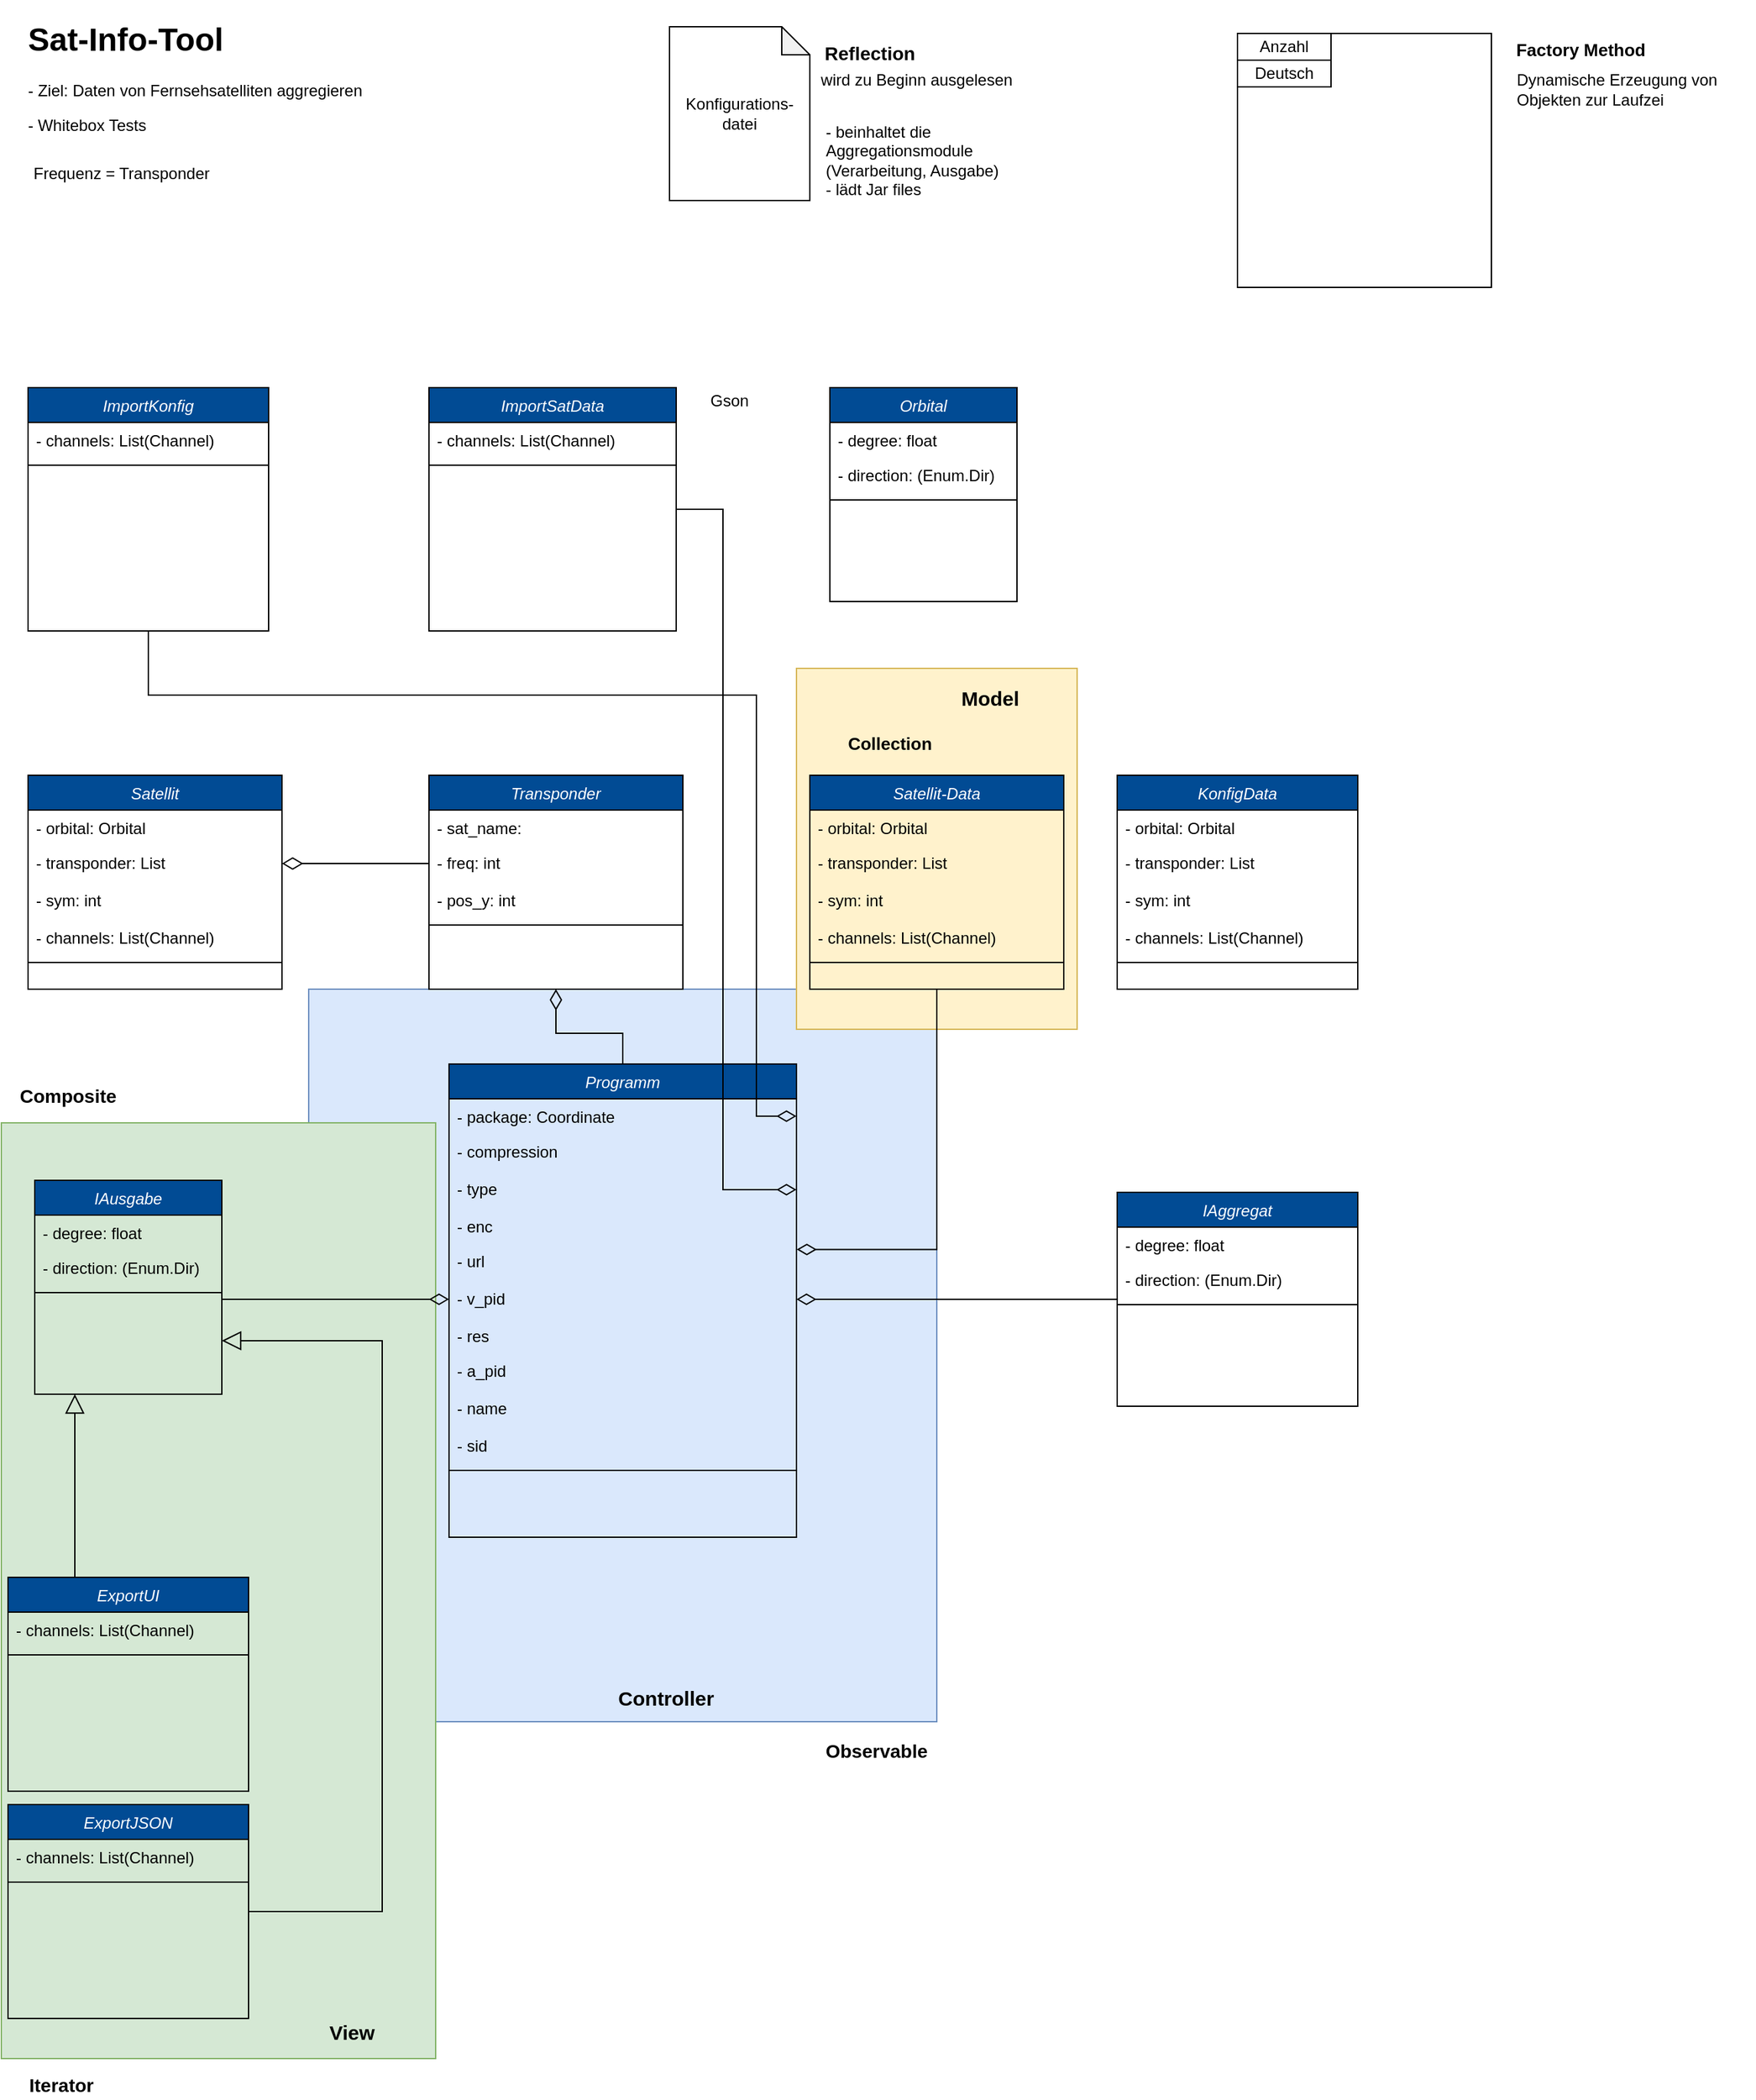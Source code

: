 <mxfile version="14.4.3" type="device"><diagram id="C5RBs43oDa-KdzZeNtuy" name="Page-1"><mxGraphModel dx="2610" dy="3141" grid="1" gridSize="10" guides="1" tooltips="1" connect="1" arrows="1" fold="1" page="1" pageScale="1" pageWidth="827" pageHeight="1169" math="0" shadow="0"><root><mxCell id="WIyWlLk6GJQsqaUBKTNV-0"/><mxCell id="WIyWlLk6GJQsqaUBKTNV-1" parent="WIyWlLk6GJQsqaUBKTNV-0"/><mxCell id="5EhgSViDijIw2TfNOG9T-27" value="" style="rounded=0;whiteSpace=wrap;html=1;fillColor=#dae8fc;strokeColor=#6c8ebf;" parent="WIyWlLk6GJQsqaUBKTNV-1" vertex="1"><mxGeometry x="1075" y="-400" width="470" height="548" as="geometry"/></mxCell><mxCell id="5EhgSViDijIw2TfNOG9T-25" value="" style="rounded=0;whiteSpace=wrap;html=1;fillColor=#fff2cc;strokeColor=#d6b656;" parent="WIyWlLk6GJQsqaUBKTNV-1" vertex="1"><mxGeometry x="1440" y="-640" width="210" height="270" as="geometry"/></mxCell><mxCell id="5EhgSViDijIw2TfNOG9T-23" value="" style="rounded=0;whiteSpace=wrap;html=1;fillColor=#d5e8d4;strokeColor=#82b366;" parent="WIyWlLk6GJQsqaUBKTNV-1" vertex="1"><mxGeometry x="845" y="-300" width="325" height="700" as="geometry"/></mxCell><mxCell id="1yaCcaEFjF434vhPgPQW-25" style="edgeStyle=orthogonalEdgeStyle;rounded=0;orthogonalLoop=1;jettySize=auto;html=1;exitX=0.5;exitY=0;exitDx=0;exitDy=0;entryX=0.5;entryY=1;entryDx=0;entryDy=0;endArrow=diamondThin;endFill=0;endSize=13;strokeWidth=1;" parent="WIyWlLk6GJQsqaUBKTNV-1" source="VDKIruvpdVJVuMx0rwyU-161" target="1yaCcaEFjF434vhPgPQW-9" edge="1"><mxGeometry relative="1" as="geometry"/></mxCell><mxCell id="VDKIruvpdVJVuMx0rwyU-161" value="Programm" style="swimlane;fontStyle=2;align=center;verticalAlign=top;childLayout=stackLayout;horizontal=1;startSize=26;horizontalStack=0;resizeParent=1;resizeLast=0;collapsible=1;marginBottom=0;rounded=0;shadow=0;strokeWidth=1;fillColor=#014B94;fontColor=#FFFFFF;" parent="WIyWlLk6GJQsqaUBKTNV-1" vertex="1"><mxGeometry x="1180" y="-344" width="260" height="354" as="geometry"><mxRectangle x="230" y="140" width="160" height="26" as="alternateBounds"/></mxGeometry></mxCell><mxCell id="VDKIruvpdVJVuMx0rwyU-162" value="- package: Coordinate" style="text;align=left;verticalAlign=top;spacingLeft=4;spacingRight=4;overflow=hidden;rotatable=0;points=[[0,0.5],[1,0.5]];portConstraint=eastwest;" parent="VDKIruvpdVJVuMx0rwyU-161" vertex="1"><mxGeometry y="26" width="260" height="26" as="geometry"/></mxCell><mxCell id="VDKIruvpdVJVuMx0rwyU-163" value="- compression" style="text;align=left;verticalAlign=top;spacingLeft=4;spacingRight=4;overflow=hidden;rotatable=0;points=[[0,0.5],[1,0.5]];portConstraint=eastwest;rounded=0;shadow=0;html=0;" parent="VDKIruvpdVJVuMx0rwyU-161" vertex="1"><mxGeometry y="52" width="260" height="28" as="geometry"/></mxCell><mxCell id="VDKIruvpdVJVuMx0rwyU-164" value="- type" style="text;align=left;verticalAlign=top;spacingLeft=4;spacingRight=4;overflow=hidden;rotatable=0;points=[[0,0.5],[1,0.5]];portConstraint=eastwest;rounded=0;shadow=0;html=0;" parent="VDKIruvpdVJVuMx0rwyU-161" vertex="1"><mxGeometry y="80" width="260" height="28" as="geometry"/></mxCell><mxCell id="1yaCcaEFjF434vhPgPQW-17" value="- enc" style="text;align=left;verticalAlign=top;spacingLeft=4;spacingRight=4;overflow=hidden;rotatable=0;points=[[0,0.5],[1,0.5]];portConstraint=eastwest;" parent="VDKIruvpdVJVuMx0rwyU-161" vertex="1"><mxGeometry y="108" width="260" height="26" as="geometry"/></mxCell><mxCell id="1yaCcaEFjF434vhPgPQW-19" value="- url" style="text;align=left;verticalAlign=top;spacingLeft=4;spacingRight=4;overflow=hidden;rotatable=0;points=[[0,0.5],[1,0.5]];portConstraint=eastwest;rounded=0;shadow=0;html=0;" parent="VDKIruvpdVJVuMx0rwyU-161" vertex="1"><mxGeometry y="134" width="260" height="28" as="geometry"/></mxCell><mxCell id="1yaCcaEFjF434vhPgPQW-18" value="- v_pid" style="text;align=left;verticalAlign=top;spacingLeft=4;spacingRight=4;overflow=hidden;rotatable=0;points=[[0,0.5],[1,0.5]];portConstraint=eastwest;rounded=0;shadow=0;html=0;" parent="VDKIruvpdVJVuMx0rwyU-161" vertex="1"><mxGeometry y="162" width="260" height="28" as="geometry"/></mxCell><mxCell id="1yaCcaEFjF434vhPgPQW-20" value="- res" style="text;align=left;verticalAlign=top;spacingLeft=4;spacingRight=4;overflow=hidden;rotatable=0;points=[[0,0.5],[1,0.5]];portConstraint=eastwest;" parent="VDKIruvpdVJVuMx0rwyU-161" vertex="1"><mxGeometry y="190" width="260" height="26" as="geometry"/></mxCell><mxCell id="1yaCcaEFjF434vhPgPQW-21" value="- a_pid" style="text;align=left;verticalAlign=top;spacingLeft=4;spacingRight=4;overflow=hidden;rotatable=0;points=[[0,0.5],[1,0.5]];portConstraint=eastwest;rounded=0;shadow=0;html=0;" parent="VDKIruvpdVJVuMx0rwyU-161" vertex="1"><mxGeometry y="216" width="260" height="28" as="geometry"/></mxCell><mxCell id="1yaCcaEFjF434vhPgPQW-22" value="- name" style="text;align=left;verticalAlign=top;spacingLeft=4;spacingRight=4;overflow=hidden;rotatable=0;points=[[0,0.5],[1,0.5]];portConstraint=eastwest;rounded=0;shadow=0;html=0;" parent="VDKIruvpdVJVuMx0rwyU-161" vertex="1"><mxGeometry y="244" width="260" height="28" as="geometry"/></mxCell><mxCell id="1yaCcaEFjF434vhPgPQW-23" value="- sid" style="text;align=left;verticalAlign=top;spacingLeft=4;spacingRight=4;overflow=hidden;rotatable=0;points=[[0,0.5],[1,0.5]];portConstraint=eastwest;rounded=0;shadow=0;html=0;" parent="VDKIruvpdVJVuMx0rwyU-161" vertex="1"><mxGeometry y="272" width="260" height="28" as="geometry"/></mxCell><mxCell id="VDKIruvpdVJVuMx0rwyU-165" value="" style="line;html=1;strokeWidth=1;align=left;verticalAlign=middle;spacingTop=-1;spacingLeft=3;spacingRight=3;rotatable=0;labelPosition=right;points=[];portConstraint=eastwest;" parent="VDKIruvpdVJVuMx0rwyU-161" vertex="1"><mxGeometry y="300" width="260" height="8" as="geometry"/></mxCell><mxCell id="VDKIruvpdVJVuMx0rwyU-167" value="Satellit" style="swimlane;fontStyle=2;align=center;verticalAlign=top;childLayout=stackLayout;horizontal=1;startSize=26;horizontalStack=0;resizeParent=1;resizeLast=0;collapsible=1;marginBottom=0;rounded=0;shadow=0;strokeWidth=1;fillColor=#014B94;fontColor=#FFFFFF;" parent="WIyWlLk6GJQsqaUBKTNV-1" vertex="1"><mxGeometry x="865" y="-560" width="190" height="160" as="geometry"><mxRectangle x="230" y="140" width="160" height="26" as="alternateBounds"/></mxGeometry></mxCell><mxCell id="VDKIruvpdVJVuMx0rwyU-168" value="- orbital: Orbital" style="text;align=left;verticalAlign=top;spacingLeft=4;spacingRight=4;overflow=hidden;rotatable=0;points=[[0,0.5],[1,0.5]];portConstraint=eastwest;" parent="VDKIruvpdVJVuMx0rwyU-167" vertex="1"><mxGeometry y="26" width="190" height="26" as="geometry"/></mxCell><mxCell id="VDKIruvpdVJVuMx0rwyU-169" value="- transponder: List" style="text;align=left;verticalAlign=top;spacingLeft=4;spacingRight=4;overflow=hidden;rotatable=0;points=[[0,0.5],[1,0.5]];portConstraint=eastwest;rounded=0;shadow=0;html=0;" parent="VDKIruvpdVJVuMx0rwyU-167" vertex="1"><mxGeometry y="52" width="190" height="28" as="geometry"/></mxCell><mxCell id="VDKIruvpdVJVuMx0rwyU-170" value="- sym: int" style="text;align=left;verticalAlign=top;spacingLeft=4;spacingRight=4;overflow=hidden;rotatable=0;points=[[0,0.5],[1,0.5]];portConstraint=eastwest;rounded=0;shadow=0;html=0;" parent="VDKIruvpdVJVuMx0rwyU-167" vertex="1"><mxGeometry y="80" width="190" height="28" as="geometry"/></mxCell><mxCell id="1yaCcaEFjF434vhPgPQW-2" value="- channels: List(Channel)" style="text;align=left;verticalAlign=top;spacingLeft=4;spacingRight=4;overflow=hidden;rotatable=0;points=[[0,0.5],[1,0.5]];portConstraint=eastwest;rounded=0;shadow=0;html=0;" parent="VDKIruvpdVJVuMx0rwyU-167" vertex="1"><mxGeometry y="108" width="190" height="28" as="geometry"/></mxCell><mxCell id="VDKIruvpdVJVuMx0rwyU-171" value="" style="line;html=1;strokeWidth=1;align=left;verticalAlign=middle;spacingTop=-1;spacingLeft=3;spacingRight=3;rotatable=0;labelPosition=right;points=[];portConstraint=eastwest;" parent="VDKIruvpdVJVuMx0rwyU-167" vertex="1"><mxGeometry y="136" width="190" height="8" as="geometry"/></mxCell><mxCell id="1yaCcaEFjF434vhPgPQW-1" value="&lt;h1&gt;Sat-Info-Tool&lt;/h1&gt;&lt;p&gt;- Ziel: Daten von Fernsehsatelliten aggregieren&lt;/p&gt;&lt;p&gt;- Whitebox Tests&lt;/p&gt;" style="text;html=1;strokeColor=none;fillColor=none;spacing=5;spacingTop=-20;whiteSpace=wrap;overflow=hidden;rounded=0;" parent="WIyWlLk6GJQsqaUBKTNV-1" vertex="1"><mxGeometry x="860" y="-1130" width="260" height="120" as="geometry"/></mxCell><mxCell id="1yaCcaEFjF434vhPgPQW-3" value="Orbital" style="swimlane;fontStyle=2;align=center;verticalAlign=top;childLayout=stackLayout;horizontal=1;startSize=26;horizontalStack=0;resizeParent=1;resizeLast=0;collapsible=1;marginBottom=0;rounded=0;shadow=0;strokeWidth=1;fillColor=#014B94;fontColor=#FFFFFF;" parent="WIyWlLk6GJQsqaUBKTNV-1" vertex="1"><mxGeometry x="1465" y="-850" width="140" height="160" as="geometry"><mxRectangle x="230" y="140" width="160" height="26" as="alternateBounds"/></mxGeometry></mxCell><mxCell id="1yaCcaEFjF434vhPgPQW-4" value="- degree: float" style="text;align=left;verticalAlign=top;spacingLeft=4;spacingRight=4;overflow=hidden;rotatable=0;points=[[0,0.5],[1,0.5]];portConstraint=eastwest;" parent="1yaCcaEFjF434vhPgPQW-3" vertex="1"><mxGeometry y="26" width="140" height="26" as="geometry"/></mxCell><mxCell id="1yaCcaEFjF434vhPgPQW-5" value="- direction: (Enum.Dir)" style="text;align=left;verticalAlign=top;spacingLeft=4;spacingRight=4;overflow=hidden;rotatable=0;points=[[0,0.5],[1,0.5]];portConstraint=eastwest;rounded=0;shadow=0;html=0;" parent="1yaCcaEFjF434vhPgPQW-3" vertex="1"><mxGeometry y="52" width="140" height="28" as="geometry"/></mxCell><mxCell id="1yaCcaEFjF434vhPgPQW-8" value="" style="line;html=1;strokeWidth=1;align=left;verticalAlign=middle;spacingTop=-1;spacingLeft=3;spacingRight=3;rotatable=0;labelPosition=right;points=[];portConstraint=eastwest;" parent="1yaCcaEFjF434vhPgPQW-3" vertex="1"><mxGeometry y="80" width="140" height="8" as="geometry"/></mxCell><mxCell id="1yaCcaEFjF434vhPgPQW-9" value="Transponder" style="swimlane;fontStyle=2;align=center;verticalAlign=top;childLayout=stackLayout;horizontal=1;startSize=26;horizontalStack=0;resizeParent=1;resizeLast=0;collapsible=1;marginBottom=0;rounded=0;shadow=0;strokeWidth=1;fillColor=#014B94;fontColor=#FFFFFF;" parent="WIyWlLk6GJQsqaUBKTNV-1" vertex="1"><mxGeometry x="1165" y="-560" width="190" height="160" as="geometry"><mxRectangle x="230" y="140" width="160" height="26" as="alternateBounds"/></mxGeometry></mxCell><mxCell id="1yaCcaEFjF434vhPgPQW-10" value="- sat_name:" style="text;align=left;verticalAlign=top;spacingLeft=4;spacingRight=4;overflow=hidden;rotatable=0;points=[[0,0.5],[1,0.5]];portConstraint=eastwest;" parent="1yaCcaEFjF434vhPgPQW-9" vertex="1"><mxGeometry y="26" width="190" height="26" as="geometry"/></mxCell><mxCell id="1yaCcaEFjF434vhPgPQW-11" value="- freq: int" style="text;align=left;verticalAlign=top;spacingLeft=4;spacingRight=4;overflow=hidden;rotatable=0;points=[[0,0.5],[1,0.5]];portConstraint=eastwest;rounded=0;shadow=0;html=0;" parent="1yaCcaEFjF434vhPgPQW-9" vertex="1"><mxGeometry y="52" width="190" height="28" as="geometry"/></mxCell><mxCell id="1yaCcaEFjF434vhPgPQW-12" value="- pos_y: int" style="text;align=left;verticalAlign=top;spacingLeft=4;spacingRight=4;overflow=hidden;rotatable=0;points=[[0,0.5],[1,0.5]];portConstraint=eastwest;rounded=0;shadow=0;html=0;" parent="1yaCcaEFjF434vhPgPQW-9" vertex="1"><mxGeometry y="80" width="190" height="28" as="geometry"/></mxCell><mxCell id="1yaCcaEFjF434vhPgPQW-13" value="" style="line;html=1;strokeWidth=1;align=left;verticalAlign=middle;spacingTop=-1;spacingLeft=3;spacingRight=3;rotatable=0;labelPosition=right;points=[];portConstraint=eastwest;" parent="1yaCcaEFjF434vhPgPQW-9" vertex="1"><mxGeometry y="108" width="190" height="8" as="geometry"/></mxCell><mxCell id="1yaCcaEFjF434vhPgPQW-15" value="Frequenz = Transponder" style="text;html=1;strokeColor=none;fillColor=none;align=center;verticalAlign=middle;whiteSpace=wrap;rounded=0;" parent="WIyWlLk6GJQsqaUBKTNV-1" vertex="1"><mxGeometry x="860" y="-1020" width="150" height="20" as="geometry"/></mxCell><mxCell id="1yaCcaEFjF434vhPgPQW-16" style="edgeStyle=orthogonalEdgeStyle;rounded=0;orthogonalLoop=1;jettySize=auto;html=1;entryX=1;entryY=0.5;entryDx=0;entryDy=0;endArrow=diamondThin;endFill=0;strokeWidth=1;endSize=13;" parent="WIyWlLk6GJQsqaUBKTNV-1" source="1yaCcaEFjF434vhPgPQW-11" target="VDKIruvpdVJVuMx0rwyU-169" edge="1"><mxGeometry relative="1" as="geometry"/></mxCell><mxCell id="1yaCcaEFjF434vhPgPQW-26" value="Konfigurations-datei" style="shape=note;whiteSpace=wrap;html=1;backgroundOutline=1;darkOpacity=0.05;size=21;" parent="WIyWlLk6GJQsqaUBKTNV-1" vertex="1"><mxGeometry x="1345" y="-1120" width="105" height="130" as="geometry"/></mxCell><mxCell id="1yaCcaEFjF434vhPgPQW-27" value="wird zu Beginn ausgelesen" style="text;html=1;strokeColor=none;fillColor=none;align=center;verticalAlign=middle;whiteSpace=wrap;rounded=0;" parent="WIyWlLk6GJQsqaUBKTNV-1" vertex="1"><mxGeometry x="1450" y="-1090" width="160" height="20" as="geometry"/></mxCell><mxCell id="1yaCcaEFjF434vhPgPQW-28" value="&lt;b&gt;&lt;font style=&quot;font-size: 14px&quot;&gt;Reflection&lt;/font&gt;&lt;/b&gt;" style="text;html=1;strokeColor=none;fillColor=none;align=center;verticalAlign=middle;whiteSpace=wrap;rounded=0;" parent="WIyWlLk6GJQsqaUBKTNV-1" vertex="1"><mxGeometry x="1450" y="-1110" width="90" height="20" as="geometry"/></mxCell><mxCell id="1yaCcaEFjF434vhPgPQW-30" value="- beinhaltet die Aggregationsmodule (Verarbeitung, Ausgabe)&lt;br&gt;- lädt Jar files" style="text;html=1;strokeColor=none;fillColor=none;align=left;verticalAlign=middle;whiteSpace=wrap;rounded=0;" parent="WIyWlLk6GJQsqaUBKTNV-1" vertex="1"><mxGeometry x="1460" y="-1050" width="150" height="60" as="geometry"/></mxCell><mxCell id="1yaCcaEFjF434vhPgPQW-31" value="KonfigData" style="swimlane;fontStyle=2;align=center;verticalAlign=top;childLayout=stackLayout;horizontal=1;startSize=26;horizontalStack=0;resizeParent=1;resizeLast=0;collapsible=1;marginBottom=0;rounded=0;shadow=0;strokeWidth=1;fillColor=#014B94;fontColor=#FFFFFF;" parent="WIyWlLk6GJQsqaUBKTNV-1" vertex="1"><mxGeometry x="1680" y="-560" width="180" height="160" as="geometry"><mxRectangle x="230" y="140" width="160" height="26" as="alternateBounds"/></mxGeometry></mxCell><mxCell id="1yaCcaEFjF434vhPgPQW-32" value="- orbital: Orbital" style="text;align=left;verticalAlign=top;spacingLeft=4;spacingRight=4;overflow=hidden;rotatable=0;points=[[0,0.5],[1,0.5]];portConstraint=eastwest;" parent="1yaCcaEFjF434vhPgPQW-31" vertex="1"><mxGeometry y="26" width="180" height="26" as="geometry"/></mxCell><mxCell id="1yaCcaEFjF434vhPgPQW-33" value="- transponder: List" style="text;align=left;verticalAlign=top;spacingLeft=4;spacingRight=4;overflow=hidden;rotatable=0;points=[[0,0.5],[1,0.5]];portConstraint=eastwest;rounded=0;shadow=0;html=0;" parent="1yaCcaEFjF434vhPgPQW-31" vertex="1"><mxGeometry y="52" width="180" height="28" as="geometry"/></mxCell><mxCell id="1yaCcaEFjF434vhPgPQW-34" value="- sym: int" style="text;align=left;verticalAlign=top;spacingLeft=4;spacingRight=4;overflow=hidden;rotatable=0;points=[[0,0.5],[1,0.5]];portConstraint=eastwest;rounded=0;shadow=0;html=0;" parent="1yaCcaEFjF434vhPgPQW-31" vertex="1"><mxGeometry y="80" width="180" height="28" as="geometry"/></mxCell><mxCell id="1yaCcaEFjF434vhPgPQW-35" value="- channels: List(Channel)" style="text;align=left;verticalAlign=top;spacingLeft=4;spacingRight=4;overflow=hidden;rotatable=0;points=[[0,0.5],[1,0.5]];portConstraint=eastwest;rounded=0;shadow=0;html=0;" parent="1yaCcaEFjF434vhPgPQW-31" vertex="1"><mxGeometry y="108" width="180" height="28" as="geometry"/></mxCell><mxCell id="1yaCcaEFjF434vhPgPQW-36" value="" style="line;html=1;strokeWidth=1;align=left;verticalAlign=middle;spacingTop=-1;spacingLeft=3;spacingRight=3;rotatable=0;labelPosition=right;points=[];portConstraint=eastwest;" parent="1yaCcaEFjF434vhPgPQW-31" vertex="1"><mxGeometry y="136" width="180" height="8" as="geometry"/></mxCell><mxCell id="5EhgSViDijIw2TfNOG9T-18" style="edgeStyle=orthogonalEdgeStyle;rounded=0;orthogonalLoop=1;jettySize=auto;html=1;entryX=1;entryY=0.5;entryDx=0;entryDy=0;endArrow=diamondThin;endFill=0;endSize=12;strokeWidth=1;" parent="WIyWlLk6GJQsqaUBKTNV-1" source="1yaCcaEFjF434vhPgPQW-37" target="VDKIruvpdVJVuMx0rwyU-162" edge="1"><mxGeometry relative="1" as="geometry"><Array as="points"><mxPoint x="955" y="-620"/><mxPoint x="1410" y="-620"/><mxPoint x="1410" y="-305"/></Array></mxGeometry></mxCell><mxCell id="1yaCcaEFjF434vhPgPQW-37" value="ImportKonfig" style="swimlane;fontStyle=2;align=center;verticalAlign=top;childLayout=stackLayout;horizontal=1;startSize=26;horizontalStack=0;resizeParent=1;resizeLast=0;collapsible=1;marginBottom=0;rounded=0;shadow=0;strokeWidth=1;fillColor=#014B94;fontColor=#FFFFFF;" parent="WIyWlLk6GJQsqaUBKTNV-1" vertex="1"><mxGeometry x="865" y="-850" width="180" height="182" as="geometry"><mxRectangle x="230" y="140" width="160" height="26" as="alternateBounds"/></mxGeometry></mxCell><mxCell id="1yaCcaEFjF434vhPgPQW-41" value="- channels: List(Channel)" style="text;align=left;verticalAlign=top;spacingLeft=4;spacingRight=4;overflow=hidden;rotatable=0;points=[[0,0.5],[1,0.5]];portConstraint=eastwest;rounded=0;shadow=0;html=0;" parent="1yaCcaEFjF434vhPgPQW-37" vertex="1"><mxGeometry y="26" width="180" height="28" as="geometry"/></mxCell><mxCell id="1yaCcaEFjF434vhPgPQW-42" value="" style="line;html=1;strokeWidth=1;align=left;verticalAlign=middle;spacingTop=-1;spacingLeft=3;spacingRight=3;rotatable=0;labelPosition=right;points=[];portConstraint=eastwest;" parent="1yaCcaEFjF434vhPgPQW-37" vertex="1"><mxGeometry y="54" width="180" height="8" as="geometry"/></mxCell><mxCell id="5EhgSViDijIw2TfNOG9T-10" style="edgeStyle=orthogonalEdgeStyle;rounded=0;orthogonalLoop=1;jettySize=auto;html=1;endArrow=block;endFill=0;endSize=12;strokeWidth=1;" parent="WIyWlLk6GJQsqaUBKTNV-1" edge="1"><mxGeometry relative="1" as="geometry"><mxPoint x="900" y="40" as="sourcePoint"/><mxPoint x="900" y="-97" as="targetPoint"/><Array as="points"><mxPoint x="900" y="-97"/></Array></mxGeometry></mxCell><mxCell id="1yaCcaEFjF434vhPgPQW-43" value="ExportUI" style="swimlane;fontStyle=2;align=center;verticalAlign=top;childLayout=stackLayout;horizontal=1;startSize=26;horizontalStack=0;resizeParent=1;resizeLast=0;collapsible=1;marginBottom=0;rounded=0;shadow=0;strokeWidth=1;fillColor=#014B94;fontColor=#FFFFFF;" parent="WIyWlLk6GJQsqaUBKTNV-1" vertex="1"><mxGeometry x="850" y="40" width="180" height="160" as="geometry"><mxRectangle x="230" y="140" width="160" height="26" as="alternateBounds"/></mxGeometry></mxCell><mxCell id="1yaCcaEFjF434vhPgPQW-44" value="- channels: List(Channel)" style="text;align=left;verticalAlign=top;spacingLeft=4;spacingRight=4;overflow=hidden;rotatable=0;points=[[0,0.5],[1,0.5]];portConstraint=eastwest;rounded=0;shadow=0;html=0;" parent="1yaCcaEFjF434vhPgPQW-43" vertex="1"><mxGeometry y="26" width="180" height="28" as="geometry"/></mxCell><mxCell id="1yaCcaEFjF434vhPgPQW-45" value="" style="line;html=1;strokeWidth=1;align=left;verticalAlign=middle;spacingTop=-1;spacingLeft=3;spacingRight=3;rotatable=0;labelPosition=right;points=[];portConstraint=eastwest;" parent="1yaCcaEFjF434vhPgPQW-43" vertex="1"><mxGeometry y="54" width="180" height="8" as="geometry"/></mxCell><mxCell id="5EhgSViDijIw2TfNOG9T-11" style="edgeStyle=orthogonalEdgeStyle;rounded=0;orthogonalLoop=1;jettySize=auto;html=1;endArrow=block;endFill=0;endSize=12;strokeWidth=1;entryX=1;entryY=0.75;entryDx=0;entryDy=0;" parent="WIyWlLk6GJQsqaUBKTNV-1" source="1yaCcaEFjF434vhPgPQW-46" target="5EhgSViDijIw2TfNOG9T-0" edge="1"><mxGeometry relative="1" as="geometry"><mxPoint x="960" y="-100" as="targetPoint"/><Array as="points"><mxPoint x="1130" y="290"/><mxPoint x="1130" y="-137"/></Array></mxGeometry></mxCell><mxCell id="1yaCcaEFjF434vhPgPQW-46" value="ExportJSON" style="swimlane;fontStyle=2;align=center;verticalAlign=top;childLayout=stackLayout;horizontal=1;startSize=26;horizontalStack=0;resizeParent=1;resizeLast=0;collapsible=1;marginBottom=0;rounded=0;shadow=0;strokeWidth=1;fillColor=#014B94;fontColor=#FFFFFF;" parent="WIyWlLk6GJQsqaUBKTNV-1" vertex="1"><mxGeometry x="850" y="210" width="180" height="160" as="geometry"><mxRectangle x="230" y="140" width="160" height="26" as="alternateBounds"/></mxGeometry></mxCell><mxCell id="1yaCcaEFjF434vhPgPQW-47" value="- channels: List(Channel)" style="text;align=left;verticalAlign=top;spacingLeft=4;spacingRight=4;overflow=hidden;rotatable=0;points=[[0,0.5],[1,0.5]];portConstraint=eastwest;rounded=0;shadow=0;html=0;" parent="1yaCcaEFjF434vhPgPQW-46" vertex="1"><mxGeometry y="26" width="180" height="28" as="geometry"/></mxCell><mxCell id="1yaCcaEFjF434vhPgPQW-48" value="" style="line;html=1;strokeWidth=1;align=left;verticalAlign=middle;spacingTop=-1;spacingLeft=3;spacingRight=3;rotatable=0;labelPosition=right;points=[];portConstraint=eastwest;" parent="1yaCcaEFjF434vhPgPQW-46" vertex="1"><mxGeometry y="54" width="180" height="8" as="geometry"/></mxCell><mxCell id="5EhgSViDijIw2TfNOG9T-20" style="edgeStyle=orthogonalEdgeStyle;rounded=0;orthogonalLoop=1;jettySize=auto;html=1;entryX=1.001;entryY=0.169;entryDx=0;entryDy=0;entryPerimeter=0;endArrow=diamondThin;endFill=0;endSize=12;strokeWidth=1;" parent="WIyWlLk6GJQsqaUBKTNV-1" source="1yaCcaEFjF434vhPgPQW-61" target="1yaCcaEFjF434vhPgPQW-19" edge="1"><mxGeometry relative="1" as="geometry"/></mxCell><mxCell id="1yaCcaEFjF434vhPgPQW-61" value="Satellit-Data" style="swimlane;fontStyle=2;align=center;verticalAlign=top;childLayout=stackLayout;horizontal=1;startSize=26;horizontalStack=0;resizeParent=1;resizeLast=0;collapsible=1;marginBottom=0;rounded=0;shadow=0;strokeWidth=1;fillColor=#014B94;fontColor=#FFFFFF;" parent="WIyWlLk6GJQsqaUBKTNV-1" vertex="1"><mxGeometry x="1450" y="-560" width="190" height="160" as="geometry"><mxRectangle x="230" y="140" width="160" height="26" as="alternateBounds"/></mxGeometry></mxCell><mxCell id="1yaCcaEFjF434vhPgPQW-62" value="- orbital: Orbital" style="text;align=left;verticalAlign=top;spacingLeft=4;spacingRight=4;overflow=hidden;rotatable=0;points=[[0,0.5],[1,0.5]];portConstraint=eastwest;" parent="1yaCcaEFjF434vhPgPQW-61" vertex="1"><mxGeometry y="26" width="190" height="26" as="geometry"/></mxCell><mxCell id="1yaCcaEFjF434vhPgPQW-63" value="- transponder: List" style="text;align=left;verticalAlign=top;spacingLeft=4;spacingRight=4;overflow=hidden;rotatable=0;points=[[0,0.5],[1,0.5]];portConstraint=eastwest;rounded=0;shadow=0;html=0;" parent="1yaCcaEFjF434vhPgPQW-61" vertex="1"><mxGeometry y="52" width="190" height="28" as="geometry"/></mxCell><mxCell id="1yaCcaEFjF434vhPgPQW-64" value="- sym: int" style="text;align=left;verticalAlign=top;spacingLeft=4;spacingRight=4;overflow=hidden;rotatable=0;points=[[0,0.5],[1,0.5]];portConstraint=eastwest;rounded=0;shadow=0;html=0;" parent="1yaCcaEFjF434vhPgPQW-61" vertex="1"><mxGeometry y="80" width="190" height="28" as="geometry"/></mxCell><mxCell id="1yaCcaEFjF434vhPgPQW-65" value="- channels: List(Channel)" style="text;align=left;verticalAlign=top;spacingLeft=4;spacingRight=4;overflow=hidden;rotatable=0;points=[[0,0.5],[1,0.5]];portConstraint=eastwest;rounded=0;shadow=0;html=0;" parent="1yaCcaEFjF434vhPgPQW-61" vertex="1"><mxGeometry y="108" width="190" height="28" as="geometry"/></mxCell><mxCell id="1yaCcaEFjF434vhPgPQW-66" value="" style="line;html=1;strokeWidth=1;align=left;verticalAlign=middle;spacingTop=-1;spacingLeft=3;spacingRight=3;rotatable=0;labelPosition=right;points=[];portConstraint=eastwest;" parent="1yaCcaEFjF434vhPgPQW-61" vertex="1"><mxGeometry y="136" width="190" height="8" as="geometry"/></mxCell><mxCell id="1yaCcaEFjF434vhPgPQW-67" value="" style="whiteSpace=wrap;html=1;aspect=fixed;" parent="WIyWlLk6GJQsqaUBKTNV-1" vertex="1"><mxGeometry x="1770" y="-1115" width="190" height="190" as="geometry"/></mxCell><mxCell id="1yaCcaEFjF434vhPgPQW-68" value="Anzahl" style="rounded=0;whiteSpace=wrap;html=1;" parent="WIyWlLk6GJQsqaUBKTNV-1" vertex="1"><mxGeometry x="1770" y="-1115" width="70" height="20" as="geometry"/></mxCell><mxCell id="1yaCcaEFjF434vhPgPQW-69" value="Deutsch" style="rounded=0;whiteSpace=wrap;html=1;" parent="WIyWlLk6GJQsqaUBKTNV-1" vertex="1"><mxGeometry x="1770" y="-1095" width="70" height="20" as="geometry"/></mxCell><mxCell id="1yaCcaEFjF434vhPgPQW-70" value="&lt;b&gt;&lt;font style=&quot;font-size: 13px&quot;&gt;Collection&lt;/font&gt;&lt;/b&gt;" style="text;html=1;strokeColor=none;fillColor=none;align=center;verticalAlign=middle;whiteSpace=wrap;rounded=0;" parent="WIyWlLk6GJQsqaUBKTNV-1" vertex="1"><mxGeometry x="1460" y="-596" width="100" height="24" as="geometry"/></mxCell><mxCell id="bZEULsWgYUmLHv9iK5TF-0" value="&lt;b&gt;&lt;font style=&quot;font-size: 13px&quot;&gt;Factory Method&lt;/font&gt;&lt;/b&gt;" style="text;html=1;strokeColor=none;fillColor=none;align=center;verticalAlign=middle;whiteSpace=wrap;rounded=0;" parent="WIyWlLk6GJQsqaUBKTNV-1" vertex="1"><mxGeometry x="1977" y="-1115" width="100" height="24" as="geometry"/></mxCell><mxCell id="bZEULsWgYUmLHv9iK5TF-3" value="Dynamische Erzeugung von Objekten zur Laufzei" style="text;html=1;strokeColor=none;fillColor=none;align=left;verticalAlign=middle;whiteSpace=wrap;rounded=0;" parent="WIyWlLk6GJQsqaUBKTNV-1" vertex="1"><mxGeometry x="1977" y="-1095" width="180" height="44" as="geometry"/></mxCell><mxCell id="5EhgSViDijIw2TfNOG9T-8" style="edgeStyle=orthogonalEdgeStyle;rounded=0;orthogonalLoop=1;jettySize=auto;html=1;entryX=0;entryY=0.5;entryDx=0;entryDy=0;endArrow=diamondThin;endFill=0;strokeWidth=1;endSize=12;" parent="WIyWlLk6GJQsqaUBKTNV-1" source="5EhgSViDijIw2TfNOG9T-0" target="1yaCcaEFjF434vhPgPQW-18" edge="1"><mxGeometry relative="1" as="geometry"><mxPoint x="1170" y="-177" as="targetPoint"/><Array as="points"><mxPoint x="1070" y="-168"/><mxPoint x="1070" y="-168"/></Array></mxGeometry></mxCell><mxCell id="5EhgSViDijIw2TfNOG9T-0" value="IAusgabe" style="swimlane;fontStyle=2;align=center;verticalAlign=top;childLayout=stackLayout;horizontal=1;startSize=26;horizontalStack=0;resizeParent=1;resizeLast=0;collapsible=1;marginBottom=0;rounded=0;shadow=0;strokeWidth=1;fillColor=#014B94;fontColor=#FFFFFF;" parent="WIyWlLk6GJQsqaUBKTNV-1" vertex="1"><mxGeometry x="870" y="-257" width="140" height="160" as="geometry"><mxRectangle x="230" y="140" width="160" height="26" as="alternateBounds"/></mxGeometry></mxCell><mxCell id="5EhgSViDijIw2TfNOG9T-1" value="- degree: float" style="text;align=left;verticalAlign=top;spacingLeft=4;spacingRight=4;overflow=hidden;rotatable=0;points=[[0,0.5],[1,0.5]];portConstraint=eastwest;" parent="5EhgSViDijIw2TfNOG9T-0" vertex="1"><mxGeometry y="26" width="140" height="26" as="geometry"/></mxCell><mxCell id="5EhgSViDijIw2TfNOG9T-2" value="- direction: (Enum.Dir)" style="text;align=left;verticalAlign=top;spacingLeft=4;spacingRight=4;overflow=hidden;rotatable=0;points=[[0,0.5],[1,0.5]];portConstraint=eastwest;rounded=0;shadow=0;html=0;" parent="5EhgSViDijIw2TfNOG9T-0" vertex="1"><mxGeometry y="52" width="140" height="28" as="geometry"/></mxCell><mxCell id="5EhgSViDijIw2TfNOG9T-3" value="" style="line;html=1;strokeWidth=1;align=left;verticalAlign=middle;spacingTop=-1;spacingLeft=3;spacingRight=3;rotatable=0;labelPosition=right;points=[];portConstraint=eastwest;" parent="5EhgSViDijIw2TfNOG9T-0" vertex="1"><mxGeometry y="80" width="140" height="8" as="geometry"/></mxCell><mxCell id="5EhgSViDijIw2TfNOG9T-9" style="edgeStyle=orthogonalEdgeStyle;rounded=0;orthogonalLoop=1;jettySize=auto;html=1;entryX=1;entryY=0.5;entryDx=0;entryDy=0;endSize=12;endArrow=diamondThin;endFill=0;" parent="WIyWlLk6GJQsqaUBKTNV-1" source="5EhgSViDijIw2TfNOG9T-4" target="1yaCcaEFjF434vhPgPQW-18" edge="1"><mxGeometry relative="1" as="geometry"><Array as="points"><mxPoint x="1530" y="-168"/><mxPoint x="1530" y="-168"/></Array></mxGeometry></mxCell><mxCell id="5EhgSViDijIw2TfNOG9T-4" value="IAggregat" style="swimlane;fontStyle=2;align=center;verticalAlign=top;childLayout=stackLayout;horizontal=1;startSize=26;horizontalStack=0;resizeParent=1;resizeLast=0;collapsible=1;marginBottom=0;rounded=0;shadow=0;strokeWidth=1;fillColor=#014B94;fontColor=#FFFFFF;" parent="WIyWlLk6GJQsqaUBKTNV-1" vertex="1"><mxGeometry x="1680" y="-248" width="180" height="160" as="geometry"><mxRectangle x="230" y="140" width="160" height="26" as="alternateBounds"/></mxGeometry></mxCell><mxCell id="5EhgSViDijIw2TfNOG9T-5" value="- degree: float" style="text;align=left;verticalAlign=top;spacingLeft=4;spacingRight=4;overflow=hidden;rotatable=0;points=[[0,0.5],[1,0.5]];portConstraint=eastwest;" parent="5EhgSViDijIw2TfNOG9T-4" vertex="1"><mxGeometry y="26" width="180" height="26" as="geometry"/></mxCell><mxCell id="5EhgSViDijIw2TfNOG9T-6" value="- direction: (Enum.Dir)" style="text;align=left;verticalAlign=top;spacingLeft=4;spacingRight=4;overflow=hidden;rotatable=0;points=[[0,0.5],[1,0.5]];portConstraint=eastwest;rounded=0;shadow=0;html=0;" parent="5EhgSViDijIw2TfNOG9T-4" vertex="1"><mxGeometry y="52" width="180" height="28" as="geometry"/></mxCell><mxCell id="5EhgSViDijIw2TfNOG9T-7" value="" style="line;html=1;strokeWidth=1;align=left;verticalAlign=middle;spacingTop=-1;spacingLeft=3;spacingRight=3;rotatable=0;labelPosition=right;points=[];portConstraint=eastwest;" parent="5EhgSViDijIw2TfNOG9T-4" vertex="1"><mxGeometry y="80" width="180" height="8" as="geometry"/></mxCell><mxCell id="5EhgSViDijIw2TfNOG9T-12" value="Gson" style="text;html=1;strokeColor=none;fillColor=none;align=center;verticalAlign=middle;whiteSpace=wrap;rounded=0;" parent="WIyWlLk6GJQsqaUBKTNV-1" vertex="1"><mxGeometry x="1370" y="-850" width="40" height="20" as="geometry"/></mxCell><mxCell id="5EhgSViDijIw2TfNOG9T-17" style="edgeStyle=orthogonalEdgeStyle;rounded=0;orthogonalLoop=1;jettySize=auto;html=1;entryX=1;entryY=0.5;entryDx=0;entryDy=0;endArrow=diamondThin;endFill=0;endSize=12;strokeWidth=1;" parent="WIyWlLk6GJQsqaUBKTNV-1" source="5EhgSViDijIw2TfNOG9T-13" target="VDKIruvpdVJVuMx0rwyU-164" edge="1"><mxGeometry relative="1" as="geometry"><Array as="points"><mxPoint x="1385" y="-759"/><mxPoint x="1385" y="-250"/></Array></mxGeometry></mxCell><mxCell id="5EhgSViDijIw2TfNOG9T-13" value="ImportSatData&#10;" style="swimlane;fontStyle=2;align=center;verticalAlign=top;childLayout=stackLayout;horizontal=1;startSize=26;horizontalStack=0;resizeParent=1;resizeLast=0;collapsible=1;marginBottom=0;rounded=0;shadow=0;strokeWidth=1;fillColor=#014B94;fontColor=#FFFFFF;" parent="WIyWlLk6GJQsqaUBKTNV-1" vertex="1"><mxGeometry x="1165" y="-850" width="185" height="182" as="geometry"><mxRectangle x="230" y="140" width="160" height="26" as="alternateBounds"/></mxGeometry></mxCell><mxCell id="5EhgSViDijIw2TfNOG9T-14" value="- channels: List(Channel)" style="text;align=left;verticalAlign=top;spacingLeft=4;spacingRight=4;overflow=hidden;rotatable=0;points=[[0,0.5],[1,0.5]];portConstraint=eastwest;rounded=0;shadow=0;html=0;" parent="5EhgSViDijIw2TfNOG9T-13" vertex="1"><mxGeometry y="26" width="185" height="28" as="geometry"/></mxCell><mxCell id="5EhgSViDijIw2TfNOG9T-15" value="" style="line;html=1;strokeWidth=1;align=left;verticalAlign=middle;spacingTop=-1;spacingLeft=3;spacingRight=3;rotatable=0;labelPosition=right;points=[];portConstraint=eastwest;" parent="5EhgSViDijIw2TfNOG9T-13" vertex="1"><mxGeometry y="54" width="185" height="8" as="geometry"/></mxCell><mxCell id="5EhgSViDijIw2TfNOG9T-28" value="&lt;font style=&quot;font-size: 15px&quot;&gt;&lt;b&gt;Controller&lt;/b&gt;&lt;/font&gt;" style="text;html=1;strokeColor=none;fillColor=none;align=center;verticalAlign=middle;whiteSpace=wrap;rounded=0;" parent="WIyWlLk6GJQsqaUBKTNV-1" vertex="1"><mxGeometry x="1245" y="120" width="195" height="20" as="geometry"/></mxCell><mxCell id="5EhgSViDijIw2TfNOG9T-29" value="&lt;font style=&quot;font-size: 15px&quot;&gt;&lt;b&gt;View&lt;/b&gt;&lt;/font&gt;&lt;span style=&quot;color: rgba(0 , 0 , 0 , 0) ; font-family: monospace ; font-size: 0px&quot;&gt;%3CmxGraphModel%3E%3Croot%3E%3CmxCell%20id%3D%220%22%2F%3E%3CmxCell%20id%3D%221%22%20parent%3D%220%22%2F%3E%3CmxCell%20id%3D%222%22%20value%3D%22%26lt%3Bfont%20style%3D%26quot%3Bfont-size%3A%2015px%26quot%3B%26gt%3B%26lt%3Bb%26gt%3BController%26lt%3B%2Fb%26gt%3B%26lt%3B%2Ffont%26gt%3B%22%20style%3D%22text%3Bhtml%3D1%3BstrokeColor%3Dnone%3BfillColor%3Dnone%3Balign%3Dcenter%3BverticalAlign%3Dmiddle%3BwhiteSpace%3Dwrap%3Brounded%3D0%3B%22%20vertex%3D%221%22%20parent%3D%221%22%3E%3CmxGeometry%20x%3D%221245%22%20y%3D%22120%22%20width%3D%22195%22%20height%3D%2220%22%20as%3D%22geometry%22%2F%3E%3C%2FmxCell%3E%3C%2Froot%3E%3C%2FmxGraphModel%3E&lt;/span&gt;" style="text;html=1;strokeColor=none;fillColor=none;align=center;verticalAlign=middle;whiteSpace=wrap;rounded=0;" parent="WIyWlLk6GJQsqaUBKTNV-1" vertex="1"><mxGeometry x="1010" y="370" width="195" height="20" as="geometry"/></mxCell><mxCell id="5EhgSViDijIw2TfNOG9T-30" value="&lt;span style=&quot;font-size: 15px&quot;&gt;&lt;b&gt;Model&lt;/b&gt;&lt;/span&gt;" style="text;html=1;strokeColor=none;fillColor=none;align=center;verticalAlign=middle;whiteSpace=wrap;rounded=0;" parent="WIyWlLk6GJQsqaUBKTNV-1" vertex="1"><mxGeometry x="1505" y="-628" width="160" height="20" as="geometry"/></mxCell><mxCell id="5EhgSViDijIw2TfNOG9T-32" value="&lt;b&gt;&lt;font style=&quot;font-size: 14px&quot;&gt;Composite&lt;/font&gt;&lt;/b&gt;" style="text;html=1;strokeColor=none;fillColor=none;align=center;verticalAlign=middle;whiteSpace=wrap;rounded=0;" parent="WIyWlLk6GJQsqaUBKTNV-1" vertex="1"><mxGeometry x="850" y="-330" width="90" height="20" as="geometry"/></mxCell><mxCell id="5EhgSViDijIw2TfNOG9T-33" value="&lt;span style=&quot;font-size: 14px&quot;&gt;&lt;b&gt;Observable&lt;/b&gt;&lt;/span&gt;" style="text;html=1;strokeColor=none;fillColor=none;align=center;verticalAlign=middle;whiteSpace=wrap;rounded=0;" parent="WIyWlLk6GJQsqaUBKTNV-1" vertex="1"><mxGeometry x="1455" y="160" width="90" height="20" as="geometry"/></mxCell><mxCell id="kWMtNfnpqyCEyckCpEUD-1" value="&lt;b&gt;&lt;font style=&quot;font-size: 14px&quot;&gt;Iterator&lt;/font&gt;&lt;/b&gt;" style="text;html=1;strokeColor=none;fillColor=none;align=center;verticalAlign=middle;whiteSpace=wrap;rounded=0;" vertex="1" parent="WIyWlLk6GJQsqaUBKTNV-1"><mxGeometry x="845" y="410" width="90" height="20" as="geometry"/></mxCell></root></mxGraphModel></diagram></mxfile>